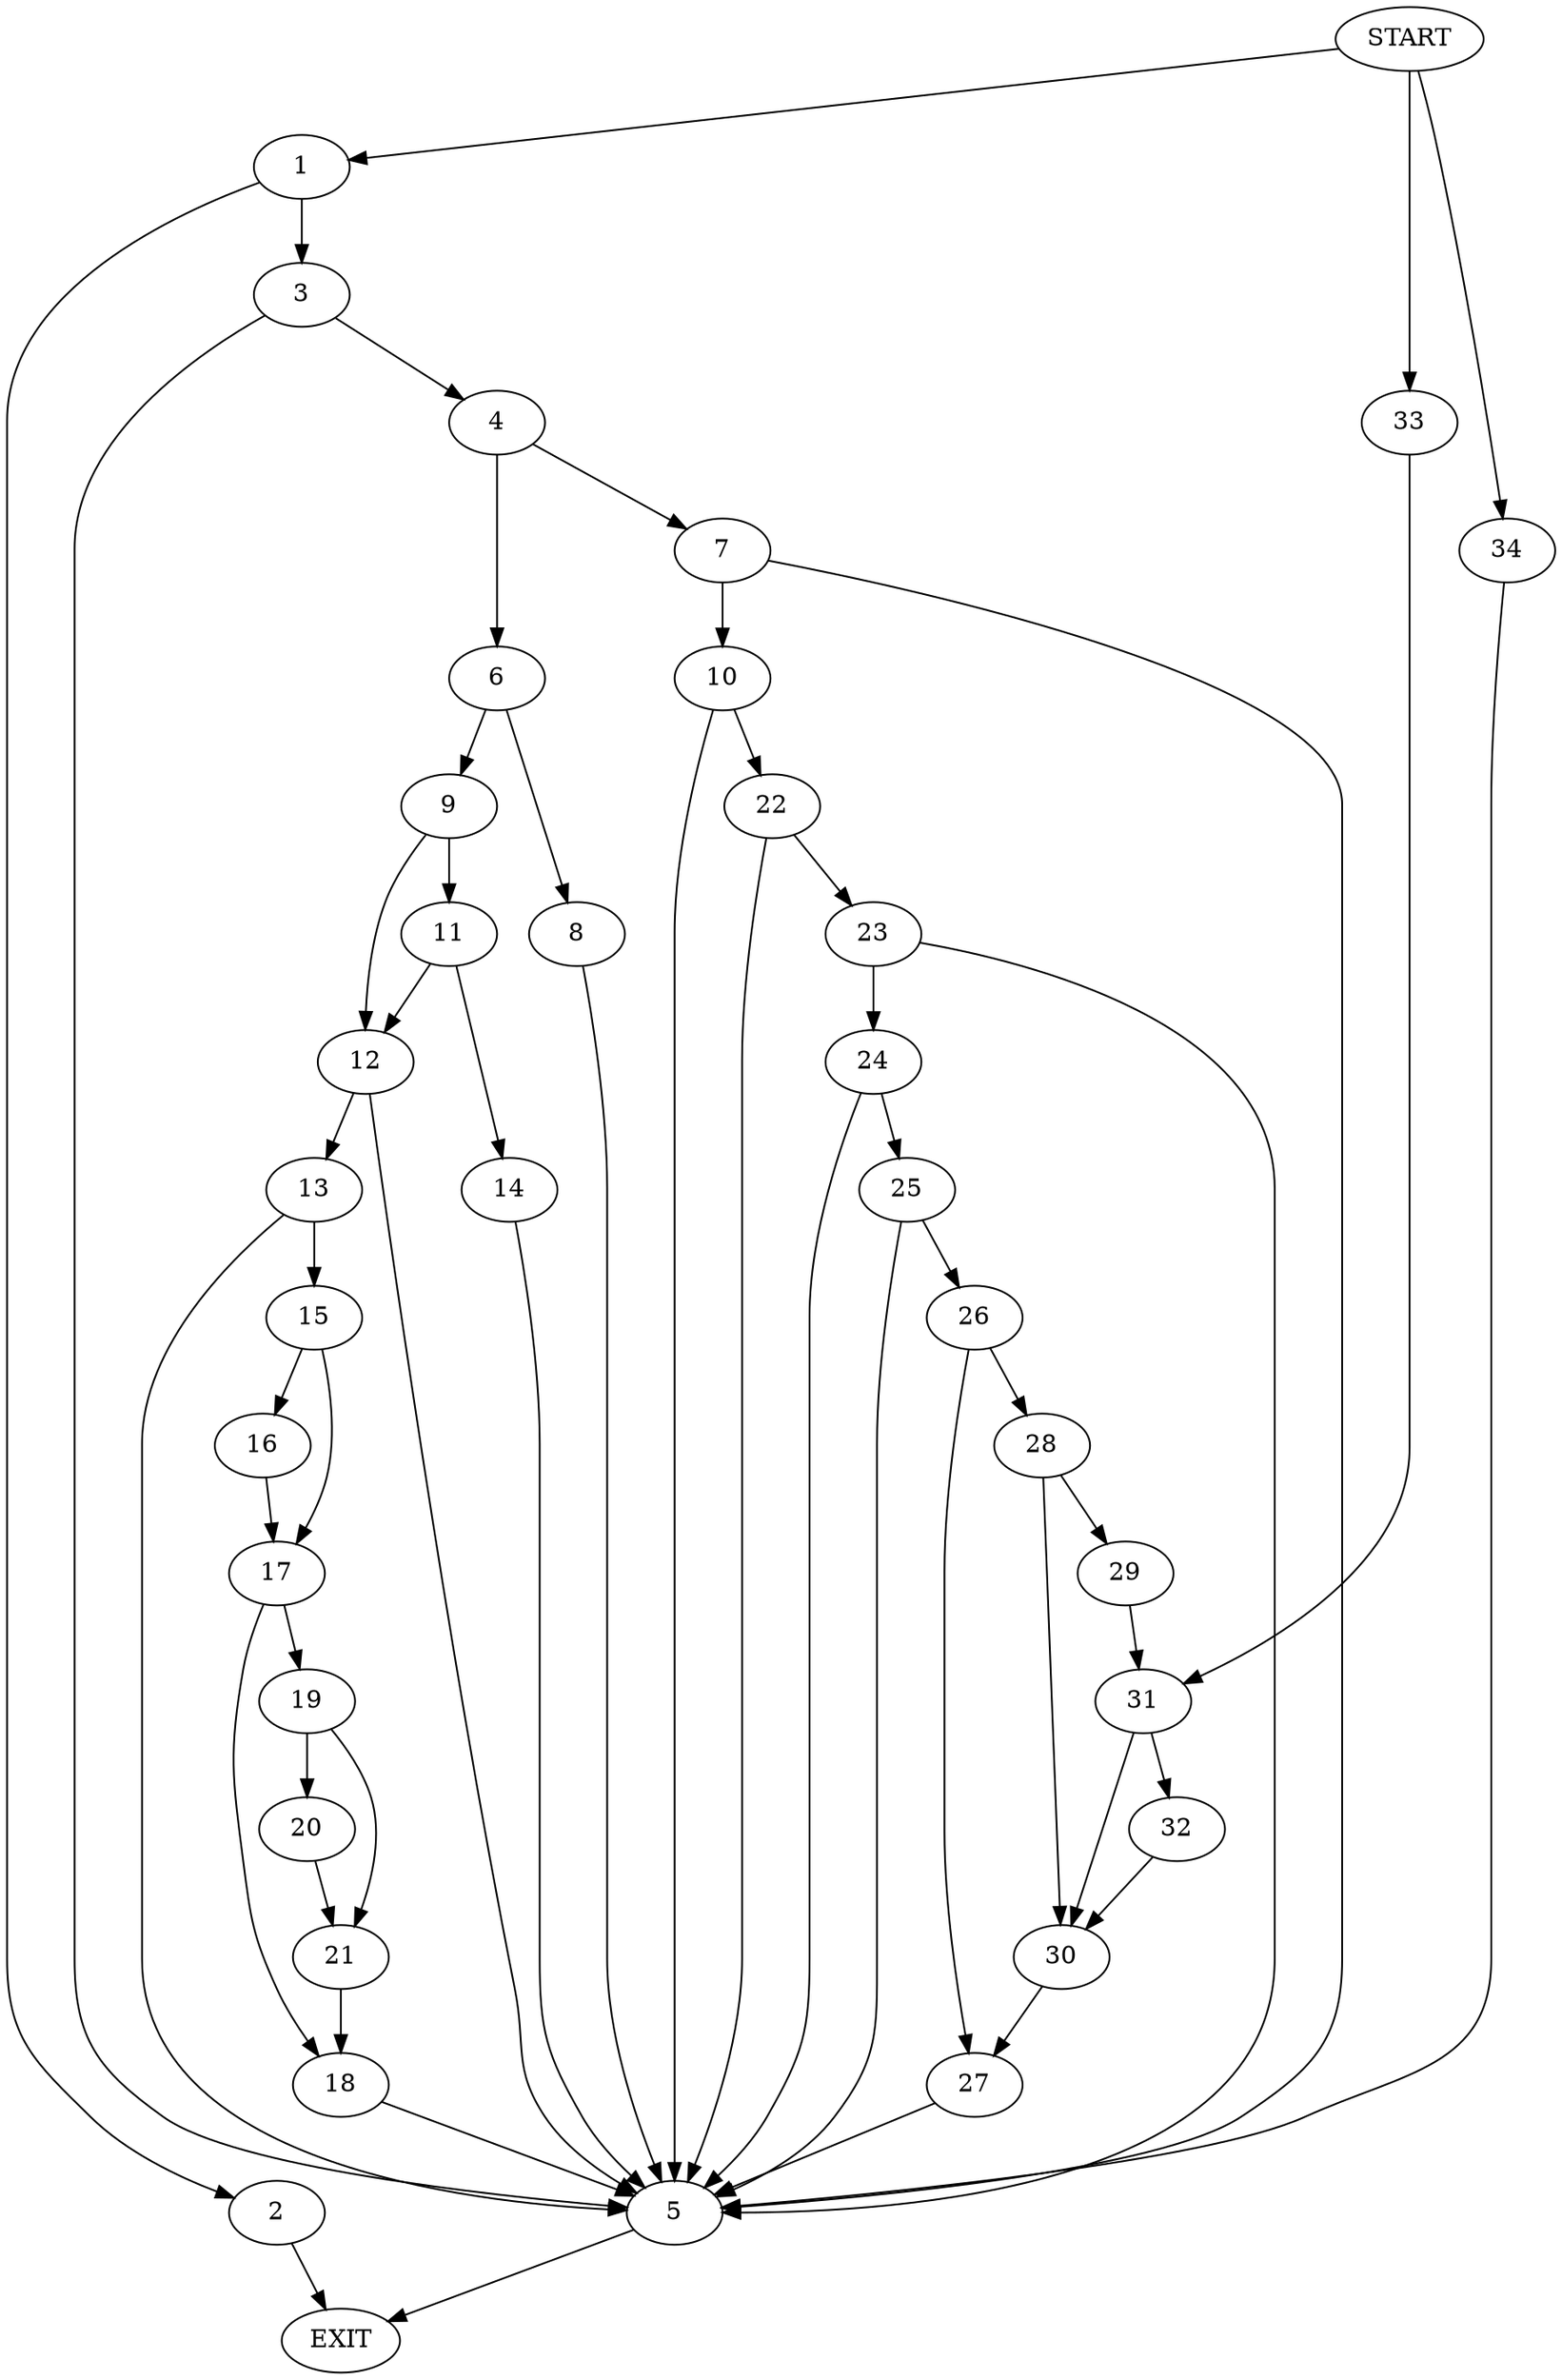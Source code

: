digraph {
0 [label="START"]
35 [label="EXIT"]
0 -> 1
1 -> 2
1 -> 3
2 -> 35
3 -> 4
3 -> 5
4 -> 6
4 -> 7
5 -> 35
6 -> 8
6 -> 9
7 -> 5
7 -> 10
8 -> 5
9 -> 11
9 -> 12
12 -> 13
12 -> 5
11 -> 12
11 -> 14
14 -> 5
13 -> 5
13 -> 15
15 -> 16
15 -> 17
16 -> 17
17 -> 18
17 -> 19
18 -> 5
19 -> 20
19 -> 21
21 -> 18
20 -> 21
10 -> 5
10 -> 22
22 -> 23
22 -> 5
23 -> 24
23 -> 5
24 -> 25
24 -> 5
25 -> 5
25 -> 26
26 -> 27
26 -> 28
27 -> 5
28 -> 29
28 -> 30
30 -> 27
29 -> 31
31 -> 30
31 -> 32
0 -> 33
33 -> 31
32 -> 30
0 -> 34
34 -> 5
}
